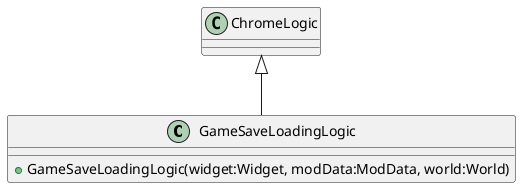 @startuml
class GameSaveLoadingLogic {
    + GameSaveLoadingLogic(widget:Widget, modData:ModData, world:World)
}
ChromeLogic <|-- GameSaveLoadingLogic
@enduml
